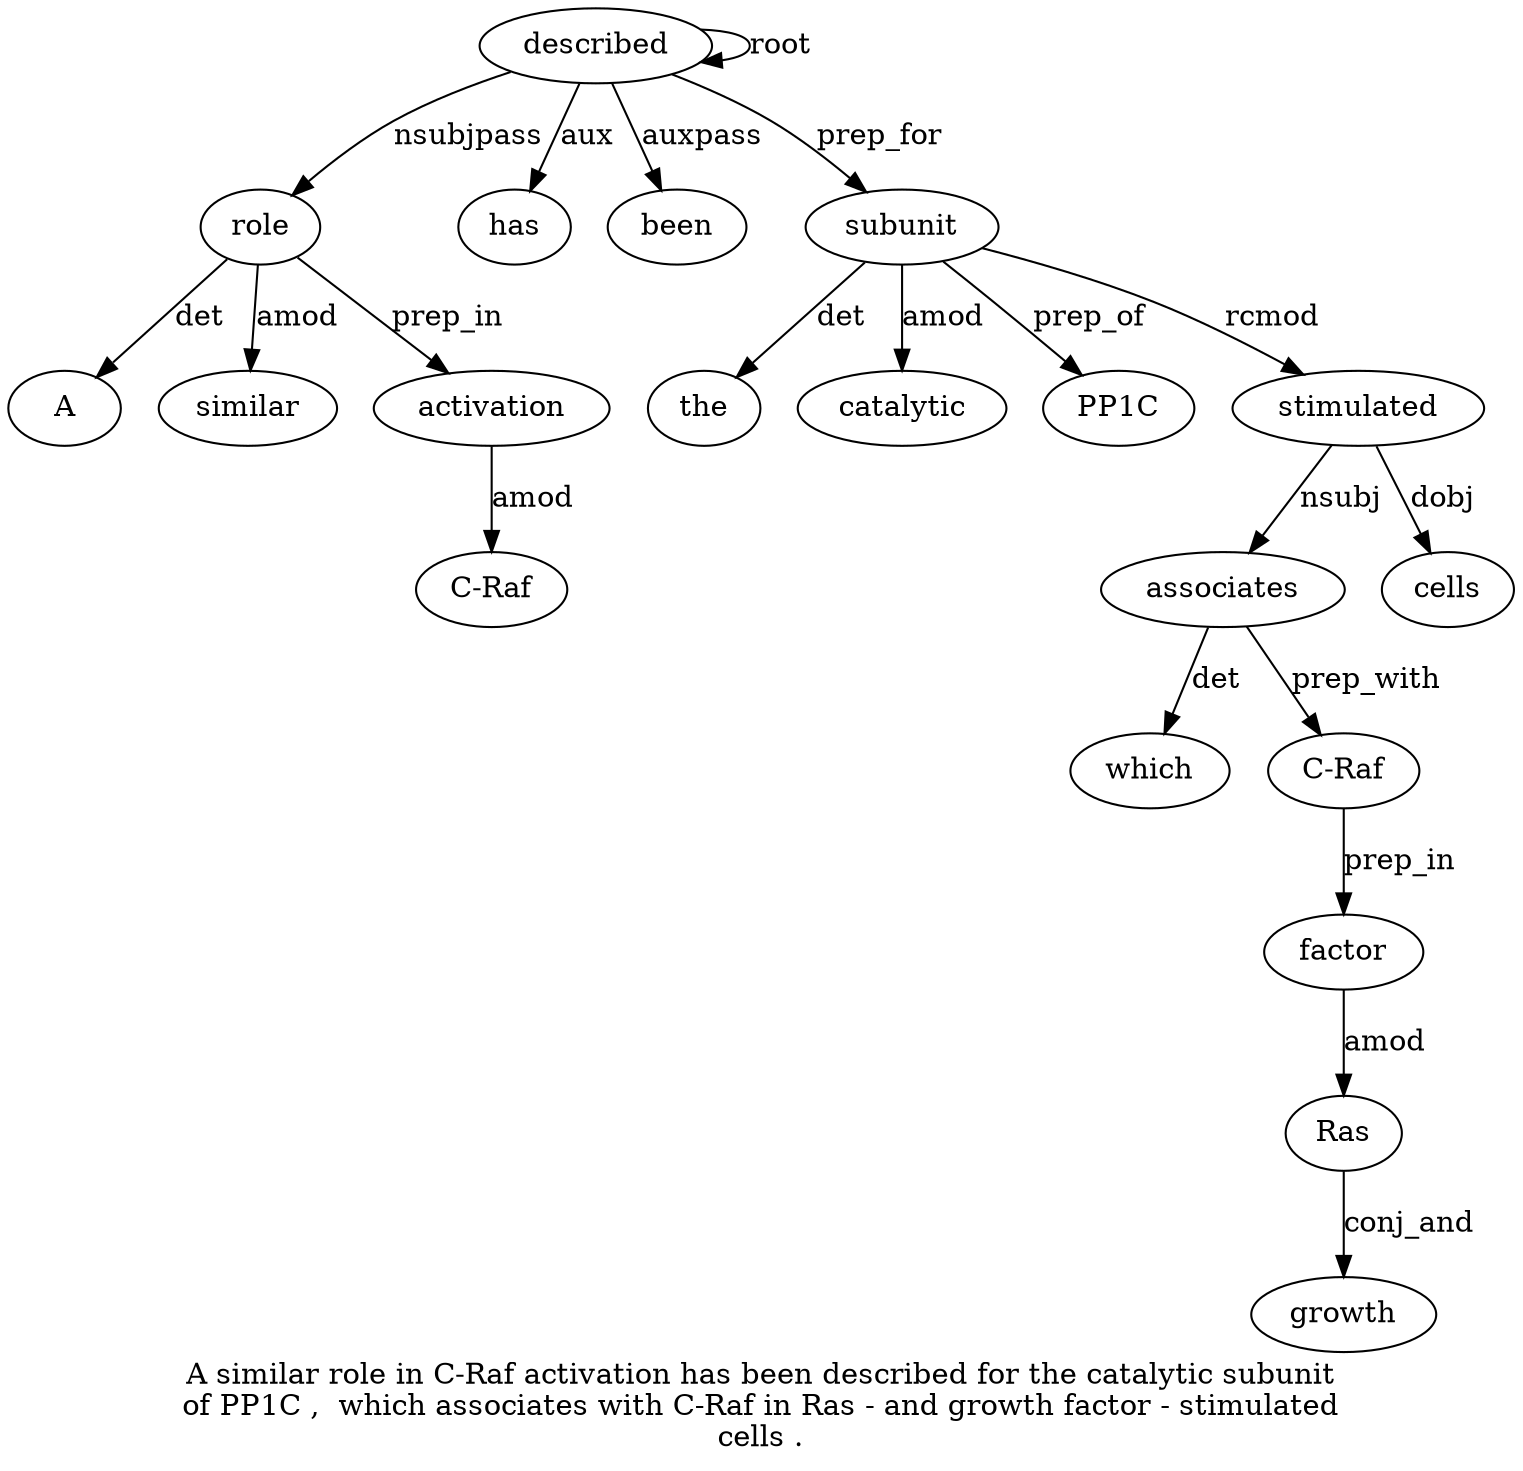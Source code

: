 digraph "A similar role in C-Raf activation has been described for the catalytic subunit of PP1C ,  which associates with C-Raf in Ras - and growth factor - stimulated cells ." {
label="A similar role in C-Raf activation has been described for the catalytic subunit
of PP1C ,  which associates with C-Raf in Ras - and growth factor - stimulated
cells .";
role3 [style=filled, fillcolor=white, label=role];
A1 [style=filled, fillcolor=white, label=A];
role3 -> A1  [label=det];
similar2 [style=filled, fillcolor=white, label=similar];
role3 -> similar2  [label=amod];
described9 [style=filled, fillcolor=white, label=described];
described9 -> role3  [label=nsubjpass];
activation6 [style=filled, fillcolor=white, label=activation];
"C-Raf5" [style=filled, fillcolor=white, label="C-Raf"];
activation6 -> "C-Raf5"  [label=amod];
role3 -> activation6  [label=prep_in];
has7 [style=filled, fillcolor=white, label=has];
described9 -> has7  [label=aux];
been8 [style=filled, fillcolor=white, label=been];
described9 -> been8  [label=auxpass];
described9 -> described9  [label=root];
subunit13 [style=filled, fillcolor=white, label=subunit];
the11 [style=filled, fillcolor=white, label=the];
subunit13 -> the11  [label=det];
catalytic12 [style=filled, fillcolor=white, label=catalytic];
subunit13 -> catalytic12  [label=amod];
described9 -> subunit13  [label=prep_for];
PP1C15 [style=filled, fillcolor=white, label=PP1C];
subunit13 -> PP1C15  [label=prep_of];
associates18 [style=filled, fillcolor=white, label=associates];
which17 [style=filled, fillcolor=white, label=which];
associates18 -> which17  [label=det];
stimulated28 [style=filled, fillcolor=white, label=stimulated];
stimulated28 -> associates18  [label=nsubj];
"C-Raf20" [style=filled, fillcolor=white, label="C-Raf"];
associates18 -> "C-Raf20"  [label=prep_with];
factor26 [style=filled, fillcolor=white, label=factor];
Ras22 [style=filled, fillcolor=white, label=Ras];
factor26 -> Ras22  [label=amod];
growth25 [style=filled, fillcolor=white, label=growth];
Ras22 -> growth25  [label=conj_and];
"C-Raf20" -> factor26  [label=prep_in];
subunit13 -> stimulated28  [label=rcmod];
cells29 [style=filled, fillcolor=white, label=cells];
stimulated28 -> cells29  [label=dobj];
}
